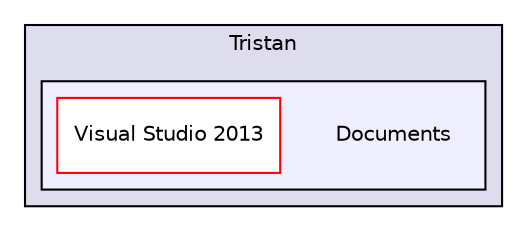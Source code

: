 digraph "C:/Users/Tristan/Documents" {
  compound=true
  node [ fontsize="10", fontname="Helvetica"];
  edge [ labelfontsize="10", labelfontname="Helvetica"];
  subgraph clusterdir_730d2cd6c0c7e83ecb5e4ff6479cb5e4 {
    graph [ bgcolor="#ddddee", pencolor="black", label="Tristan" fontname="Helvetica", fontsize="10", URL="dir_730d2cd6c0c7e83ecb5e4ff6479cb5e4.html"]
  subgraph clusterdir_c6bbd5e5389a064ab5dc1eecdc6a63f3 {
    graph [ bgcolor="#eeeeff", pencolor="black", label="" URL="dir_c6bbd5e5389a064ab5dc1eecdc6a63f3.html"];
    dir_c6bbd5e5389a064ab5dc1eecdc6a63f3 [shape=plaintext label="Documents"];
    dir_1ff714229518ac59c695b0412c87b6db [shape=box label="Visual Studio 2013" color="red" fillcolor="white" style="filled" URL="dir_1ff714229518ac59c695b0412c87b6db.html"];
  }
  }
}
